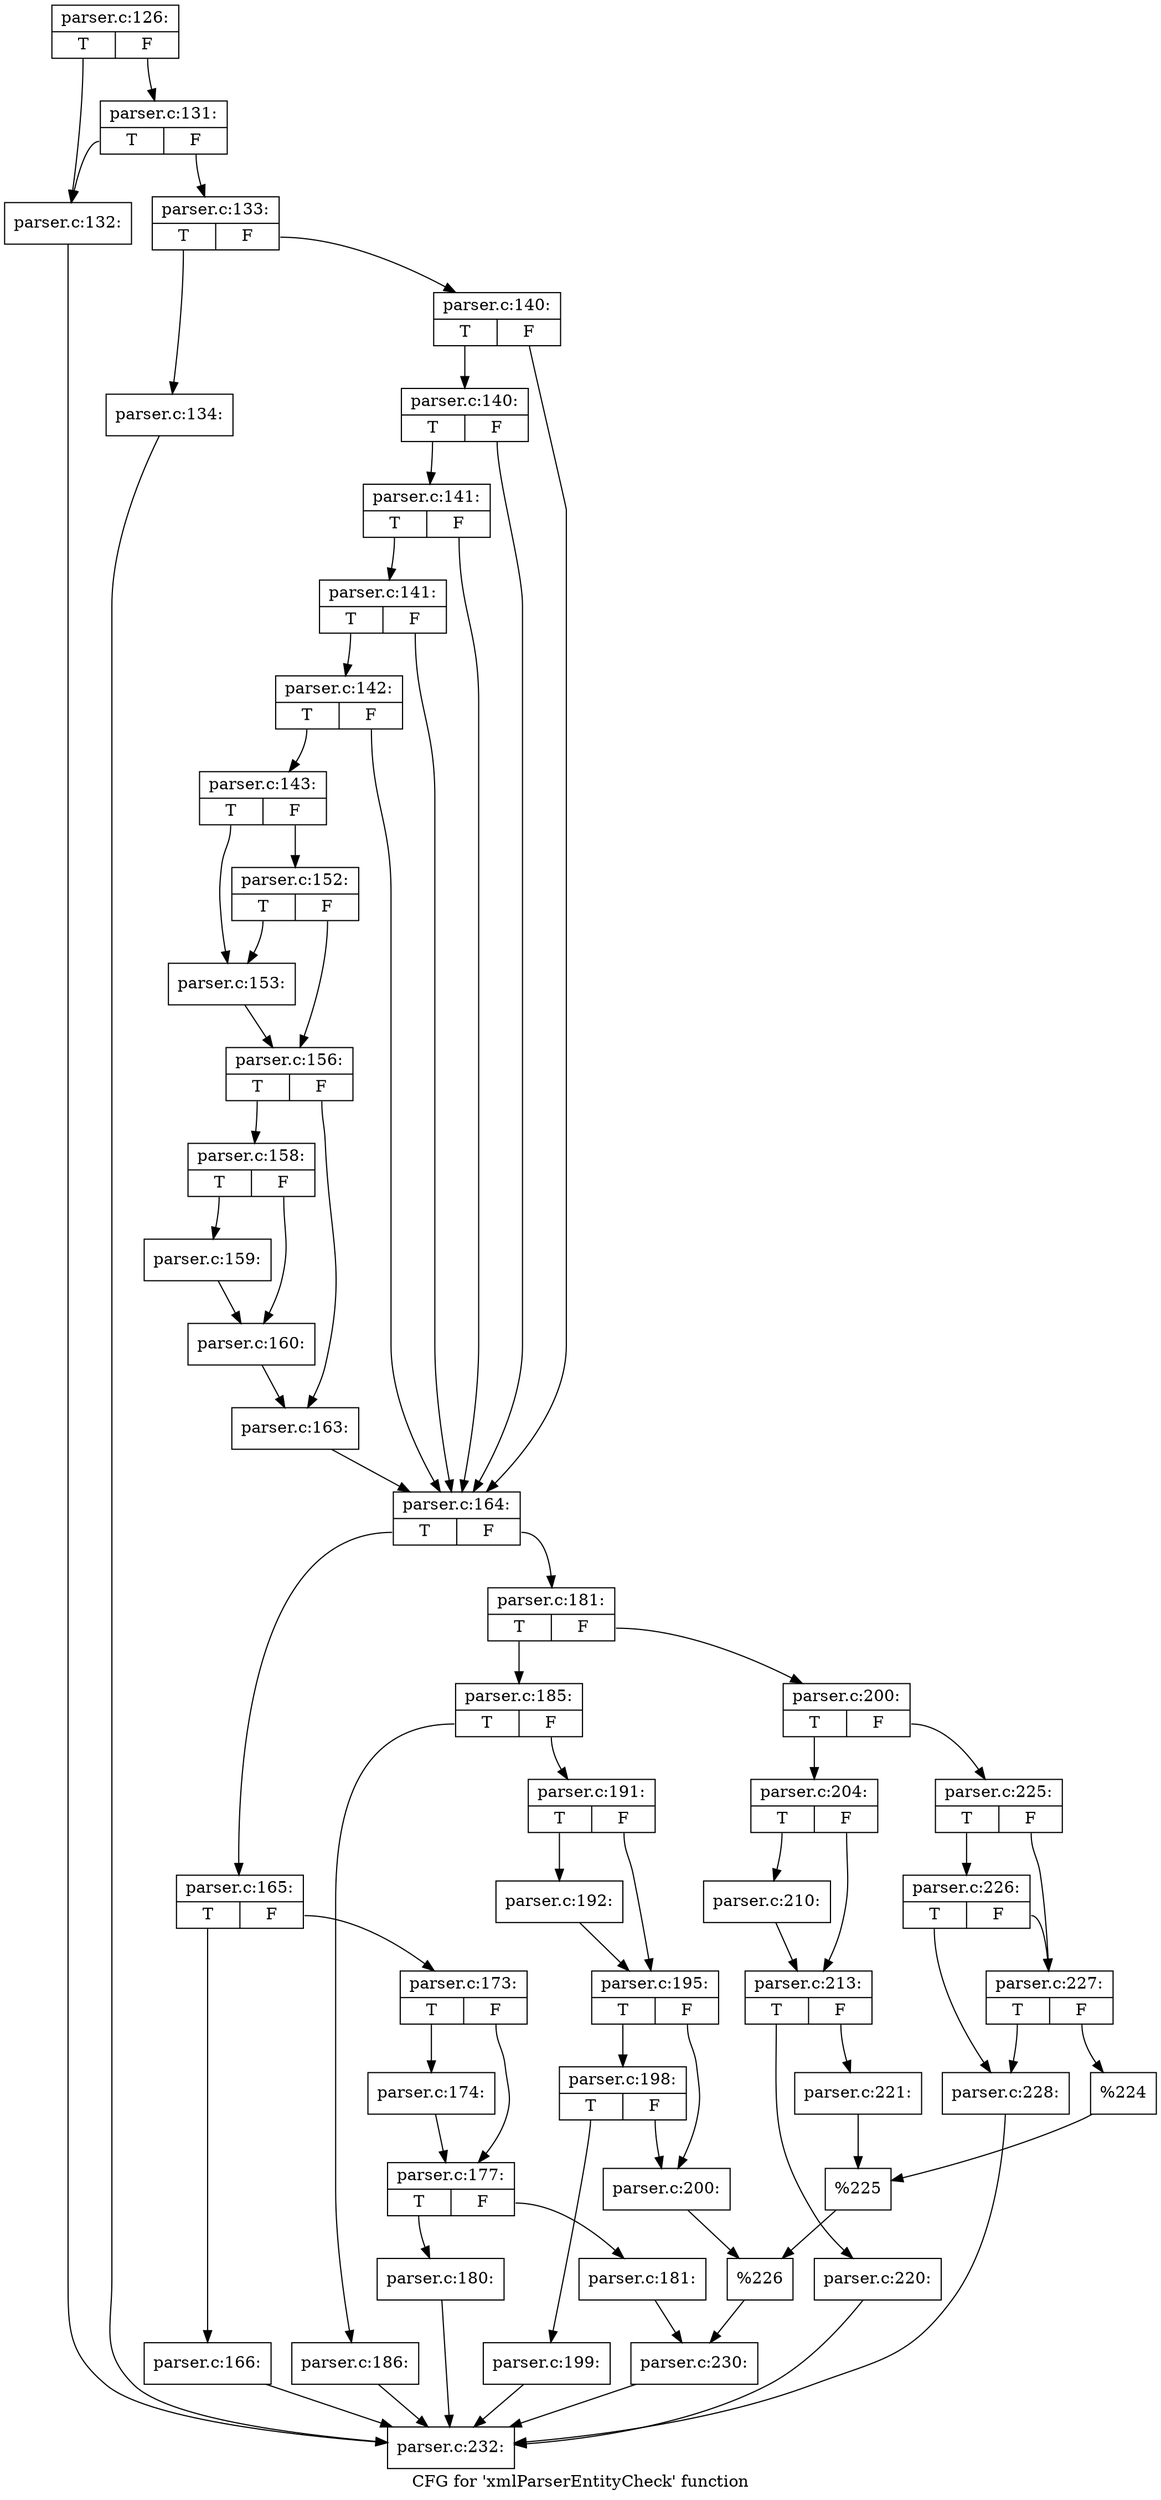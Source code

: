digraph "CFG for 'xmlParserEntityCheck' function" {
	label="CFG for 'xmlParserEntityCheck' function";

	Node0x55d73bbeb7e0 [shape=record,label="{parser.c:126:|{<s0>T|<s1>F}}"];
	Node0x55d73bbeb7e0:s0 -> Node0x55d73bfc06b0;
	Node0x55d73bbeb7e0:s1 -> Node0x55d73bfc0750;
	Node0x55d73bfc0750 [shape=record,label="{parser.c:131:|{<s0>T|<s1>F}}"];
	Node0x55d73bfc0750:s0 -> Node0x55d73bfc06b0;
	Node0x55d73bfc0750:s1 -> Node0x55d73bfc0700;
	Node0x55d73bfc06b0 [shape=record,label="{parser.c:132:}"];
	Node0x55d73bfc06b0 -> Node0x55d73bbeb830;
	Node0x55d73bfc0700 [shape=record,label="{parser.c:133:|{<s0>T|<s1>F}}"];
	Node0x55d73bfc0700:s0 -> Node0x55d73bfc0f50;
	Node0x55d73bfc0700:s1 -> Node0x55d73bfc0fa0;
	Node0x55d73bfc0f50 [shape=record,label="{parser.c:134:}"];
	Node0x55d73bfc0f50 -> Node0x55d73bbeb830;
	Node0x55d73bfc0fa0 [shape=record,label="{parser.c:140:|{<s0>T|<s1>F}}"];
	Node0x55d73bfc0fa0:s0 -> Node0x55d73bfc1710;
	Node0x55d73bfc0fa0:s1 -> Node0x55d73bfc1540;
	Node0x55d73bfc1710 [shape=record,label="{parser.c:140:|{<s0>T|<s1>F}}"];
	Node0x55d73bfc1710:s0 -> Node0x55d73bfc1690;
	Node0x55d73bfc1710:s1 -> Node0x55d73bfc1540;
	Node0x55d73bfc1690 [shape=record,label="{parser.c:141:|{<s0>T|<s1>F}}"];
	Node0x55d73bfc1690:s0 -> Node0x55d73bfc1610;
	Node0x55d73bfc1690:s1 -> Node0x55d73bfc1540;
	Node0x55d73bfc1610 [shape=record,label="{parser.c:141:|{<s0>T|<s1>F}}"];
	Node0x55d73bfc1610:s0 -> Node0x55d73bfc1590;
	Node0x55d73bfc1610:s1 -> Node0x55d73bfc1540;
	Node0x55d73bfc1590 [shape=record,label="{parser.c:142:|{<s0>T|<s1>F}}"];
	Node0x55d73bfc1590:s0 -> Node0x55d73bfc14f0;
	Node0x55d73bfc1590:s1 -> Node0x55d73bfc1540;
	Node0x55d73bfc14f0 [shape=record,label="{parser.c:143:|{<s0>T|<s1>F}}"];
	Node0x55d73bfc14f0:s0 -> Node0x55d73bfc3930;
	Node0x55d73bfc14f0:s1 -> Node0x55d73bfc39d0;
	Node0x55d73bfc39d0 [shape=record,label="{parser.c:152:|{<s0>T|<s1>F}}"];
	Node0x55d73bfc39d0:s0 -> Node0x55d73bfc3930;
	Node0x55d73bfc39d0:s1 -> Node0x55d73bfc3980;
	Node0x55d73bfc3930 [shape=record,label="{parser.c:153:}"];
	Node0x55d73bfc3930 -> Node0x55d73bfc3980;
	Node0x55d73bfc3980 [shape=record,label="{parser.c:156:|{<s0>T|<s1>F}}"];
	Node0x55d73bfc3980:s0 -> Node0x55d73bfc4c70;
	Node0x55d73bfc3980:s1 -> Node0x55d73bfc4cc0;
	Node0x55d73bfc4c70 [shape=record,label="{parser.c:158:|{<s0>T|<s1>F}}"];
	Node0x55d73bfc4c70:s0 -> Node0x55d73bfc5080;
	Node0x55d73bfc4c70:s1 -> Node0x55d73bfc50d0;
	Node0x55d73bfc5080 [shape=record,label="{parser.c:159:}"];
	Node0x55d73bfc5080 -> Node0x55d73bfc50d0;
	Node0x55d73bfc50d0 [shape=record,label="{parser.c:160:}"];
	Node0x55d73bfc50d0 -> Node0x55d73bfc4cc0;
	Node0x55d73bfc4cc0 [shape=record,label="{parser.c:163:}"];
	Node0x55d73bfc4cc0 -> Node0x55d73bfc1540;
	Node0x55d73bfc1540 [shape=record,label="{parser.c:164:|{<s0>T|<s1>F}}"];
	Node0x55d73bfc1540:s0 -> Node0x55d73bfc5cb0;
	Node0x55d73bfc1540:s1 -> Node0x55d73bfc5d50;
	Node0x55d73bfc5cb0 [shape=record,label="{parser.c:165:|{<s0>T|<s1>F}}"];
	Node0x55d73bfc5cb0:s0 -> Node0x55d73bfc6110;
	Node0x55d73bfc5cb0:s1 -> Node0x55d73bfc6160;
	Node0x55d73bfc6110 [shape=record,label="{parser.c:166:}"];
	Node0x55d73bfc6110 -> Node0x55d73bbeb830;
	Node0x55d73bfc6160 [shape=record,label="{parser.c:173:|{<s0>T|<s1>F}}"];
	Node0x55d73bfc6160:s0 -> Node0x55d73bfc6590;
	Node0x55d73bfc6160:s1 -> Node0x55d73bfc65e0;
	Node0x55d73bfc6590 [shape=record,label="{parser.c:174:}"];
	Node0x55d73bfc6590 -> Node0x55d73bfc65e0;
	Node0x55d73bfc65e0 [shape=record,label="{parser.c:177:|{<s0>T|<s1>F}}"];
	Node0x55d73bfc65e0:s0 -> Node0x55d73bfc7ae0;
	Node0x55d73bfc65e0:s1 -> Node0x55d73bfc7b30;
	Node0x55d73bfc7ae0 [shape=record,label="{parser.c:180:}"];
	Node0x55d73bfc7ae0 -> Node0x55d73bbeb830;
	Node0x55d73bfc7b30 [shape=record,label="{parser.c:181:}"];
	Node0x55d73bfc7b30 -> Node0x55d73bfc5d00;
	Node0x55d73bfc5d50 [shape=record,label="{parser.c:181:|{<s0>T|<s1>F}}"];
	Node0x55d73bfc5d50:s0 -> Node0x55d73bfc81c0;
	Node0x55d73bfc5d50:s1 -> Node0x55d73bfc8260;
	Node0x55d73bfc81c0 [shape=record,label="{parser.c:185:|{<s0>T|<s1>F}}"];
	Node0x55d73bfc81c0:s0 -> Node0x55d73bfc8620;
	Node0x55d73bfc81c0:s1 -> Node0x55d73bfc8670;
	Node0x55d73bfc8620 [shape=record,label="{parser.c:186:}"];
	Node0x55d73bfc8620 -> Node0x55d73bbeb830;
	Node0x55d73bfc8670 [shape=record,label="{parser.c:191:|{<s0>T|<s1>F}}"];
	Node0x55d73bfc8670:s0 -> Node0x55d73bfc8b20;
	Node0x55d73bfc8670:s1 -> Node0x55d73bfc8b70;
	Node0x55d73bfc8b20 [shape=record,label="{parser.c:192:}"];
	Node0x55d73bfc8b20 -> Node0x55d73bfc8b70;
	Node0x55d73bfc8b70 [shape=record,label="{parser.c:195:|{<s0>T|<s1>F}}"];
	Node0x55d73bfc8b70:s0 -> Node0x55d73bfca110;
	Node0x55d73bfc8b70:s1 -> Node0x55d73bfca0c0;
	Node0x55d73bfca110 [shape=record,label="{parser.c:198:|{<s0>T|<s1>F}}"];
	Node0x55d73bfca110:s0 -> Node0x55d73bfca070;
	Node0x55d73bfca110:s1 -> Node0x55d73bfca0c0;
	Node0x55d73bfca070 [shape=record,label="{parser.c:199:}"];
	Node0x55d73bfca070 -> Node0x55d73bbeb830;
	Node0x55d73bfca0c0 [shape=record,label="{parser.c:200:}"];
	Node0x55d73bfca0c0 -> Node0x55d73bfc8210;
	Node0x55d73bfc8260 [shape=record,label="{parser.c:200:|{<s0>T|<s1>F}}"];
	Node0x55d73bfc8260:s0 -> Node0x55d73bfcad50;
	Node0x55d73bfc8260:s1 -> Node0x55d73bfcadf0;
	Node0x55d73bfcad50 [shape=record,label="{parser.c:204:|{<s0>T|<s1>F}}"];
	Node0x55d73bfcad50:s0 -> Node0x55d73bfcb530;
	Node0x55d73bfcad50:s1 -> Node0x55d73bfcb580;
	Node0x55d73bfcb530 [shape=record,label="{parser.c:210:}"];
	Node0x55d73bfcb530 -> Node0x55d73bfcb580;
	Node0x55d73bfcb580 [shape=record,label="{parser.c:213:|{<s0>T|<s1>F}}"];
	Node0x55d73bfcb580:s0 -> Node0x55d73bfcca80;
	Node0x55d73bfcb580:s1 -> Node0x55d73bfccad0;
	Node0x55d73bfcca80 [shape=record,label="{parser.c:220:}"];
	Node0x55d73bfcca80 -> Node0x55d73bbeb830;
	Node0x55d73bfccad0 [shape=record,label="{parser.c:221:}"];
	Node0x55d73bfccad0 -> Node0x55d73bfcada0;
	Node0x55d73bfcadf0 [shape=record,label="{parser.c:225:|{<s0>T|<s1>F}}"];
	Node0x55d73bfcadf0:s0 -> Node0x55d73bfcd3d0;
	Node0x55d73bfcadf0:s1 -> Node0x55d73bfcd350;
	Node0x55d73bfcd3d0 [shape=record,label="{parser.c:226:|{<s0>T|<s1>F}}"];
	Node0x55d73bfcd3d0:s0 -> Node0x55d73bfcd2b0;
	Node0x55d73bfcd3d0:s1 -> Node0x55d73bfcd350;
	Node0x55d73bfcd350 [shape=record,label="{parser.c:227:|{<s0>T|<s1>F}}"];
	Node0x55d73bfcd350:s0 -> Node0x55d73bfcd2b0;
	Node0x55d73bfcd350:s1 -> Node0x55d73bfcd300;
	Node0x55d73bfcd2b0 [shape=record,label="{parser.c:228:}"];
	Node0x55d73bfcd2b0 -> Node0x55d73bbeb830;
	Node0x55d73bfcd300 [shape=record,label="{%224}"];
	Node0x55d73bfcd300 -> Node0x55d73bfcada0;
	Node0x55d73bfcada0 [shape=record,label="{%225}"];
	Node0x55d73bfcada0 -> Node0x55d73bfc8210;
	Node0x55d73bfc8210 [shape=record,label="{%226}"];
	Node0x55d73bfc8210 -> Node0x55d73bfc5d00;
	Node0x55d73bfc5d00 [shape=record,label="{parser.c:230:}"];
	Node0x55d73bfc5d00 -> Node0x55d73bbeb830;
	Node0x55d73bbeb830 [shape=record,label="{parser.c:232:}"];
}
